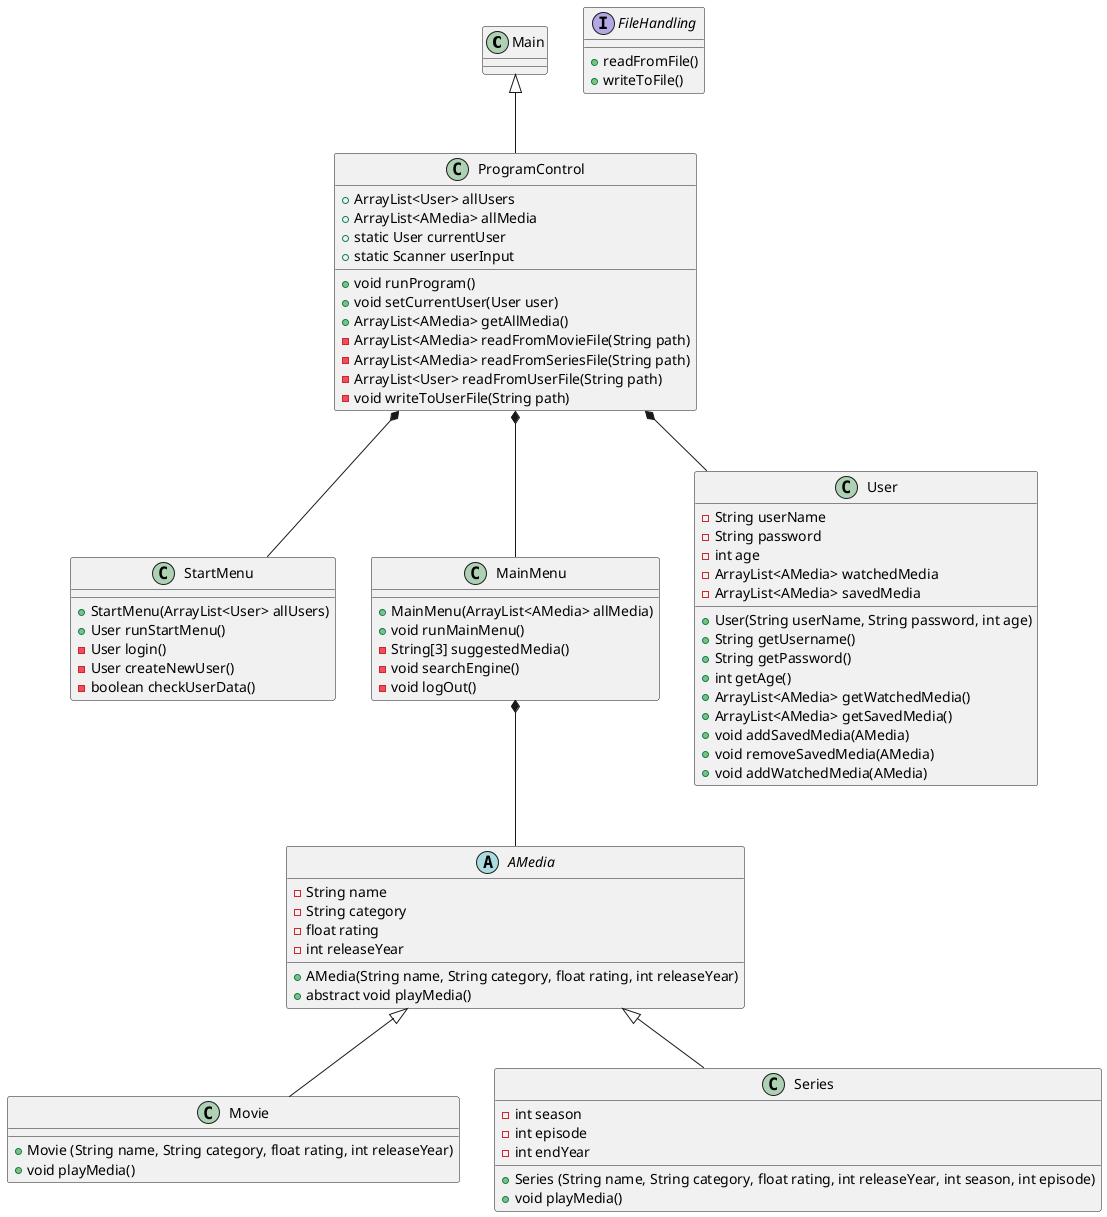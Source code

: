 @startuml
class Main
Main <|-- ProgramControl
ProgramControl *-- StartMenu
ProgramControl *-- MainMenu
ProgramControl *-- User

MainMenu *-- AMedia
AMedia <|-- Movie
AMedia <|-- Series

class ProgramControl{
+ ArrayList<User> allUsers
+ ArrayList<AMedia> allMedia
+ static User currentUser
+ static Scanner userInput
+ void runProgram()
+ void setCurrentUser(User user)
+ ArrayList<AMedia> getAllMedia()
- ArrayList<AMedia> readFromMovieFile(String path)
- ArrayList<AMedia> readFromSeriesFile(String path)
- ArrayList<User> readFromUserFile(String path)
- void writeToUserFile(String path)
}

class StartMenu{
+ StartMenu(ArrayList<User> allUsers)
+ User runStartMenu()
- User login()
- User createNewUser()
- boolean checkUserData()
}

class MainMenu{
+ MainMenu(ArrayList<AMedia> allMedia)
+ void runMainMenu()
- String[3] suggestedMedia()
- void searchEngine()
- void logOut()
}

abstract class AMedia{
- String name
- String category
- float rating
- int releaseYear
+ AMedia(String name, String category, float rating, int releaseYear)
+ abstract void playMedia()
}

class Movie{
+ Movie (String name, String category, float rating, int releaseYear)
+ void playMedia()
}

class Series{
- int season
- int episode
- int endYear
+ Series (String name, String category, float rating, int releaseYear, int season, int episode)
+ void playMedia()
}

class User{
- String userName
- String password
- int age
- ArrayList<AMedia> watchedMedia
- ArrayList<AMedia> savedMedia
+ User(String userName, String password, int age)
+ String getUsername()
+ String getPassword()
+ int getAge()
+ ArrayList<AMedia> getWatchedMedia()
+ ArrayList<AMedia> getSavedMedia()
+ void addSavedMedia(AMedia)
+ void removeSavedMedia(AMedia)
+ void addWatchedMedia(AMedia)
}

interface FileHandling{
+ readFromFile()
+ writeToFile()
}

@enduml